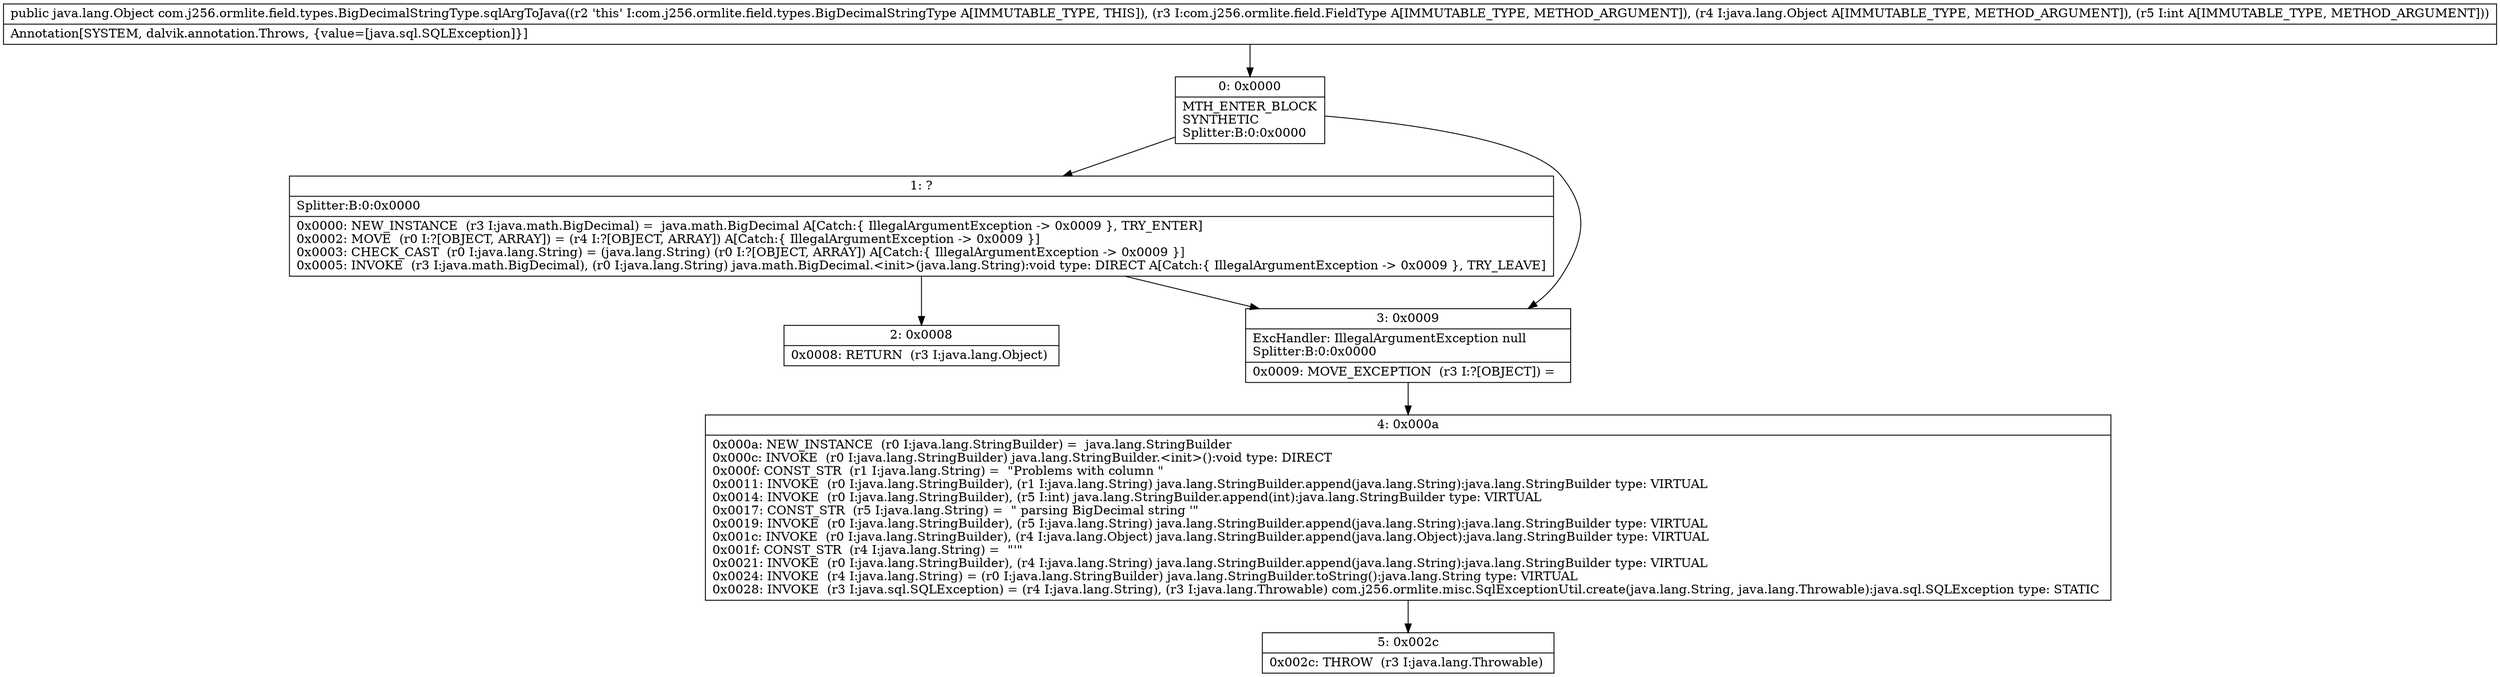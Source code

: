 digraph "CFG forcom.j256.ormlite.field.types.BigDecimalStringType.sqlArgToJava(Lcom\/j256\/ormlite\/field\/FieldType;Ljava\/lang\/Object;I)Ljava\/lang\/Object;" {
Node_0 [shape=record,label="{0\:\ 0x0000|MTH_ENTER_BLOCK\lSYNTHETIC\lSplitter:B:0:0x0000\l}"];
Node_1 [shape=record,label="{1\:\ ?|Splitter:B:0:0x0000\l|0x0000: NEW_INSTANCE  (r3 I:java.math.BigDecimal) =  java.math.BigDecimal A[Catch:\{ IllegalArgumentException \-\> 0x0009 \}, TRY_ENTER]\l0x0002: MOVE  (r0 I:?[OBJECT, ARRAY]) = (r4 I:?[OBJECT, ARRAY]) A[Catch:\{ IllegalArgumentException \-\> 0x0009 \}]\l0x0003: CHECK_CAST  (r0 I:java.lang.String) = (java.lang.String) (r0 I:?[OBJECT, ARRAY]) A[Catch:\{ IllegalArgumentException \-\> 0x0009 \}]\l0x0005: INVOKE  (r3 I:java.math.BigDecimal), (r0 I:java.lang.String) java.math.BigDecimal.\<init\>(java.lang.String):void type: DIRECT A[Catch:\{ IllegalArgumentException \-\> 0x0009 \}, TRY_LEAVE]\l}"];
Node_2 [shape=record,label="{2\:\ 0x0008|0x0008: RETURN  (r3 I:java.lang.Object) \l}"];
Node_3 [shape=record,label="{3\:\ 0x0009|ExcHandler: IllegalArgumentException null\lSplitter:B:0:0x0000\l|0x0009: MOVE_EXCEPTION  (r3 I:?[OBJECT]) =  \l}"];
Node_4 [shape=record,label="{4\:\ 0x000a|0x000a: NEW_INSTANCE  (r0 I:java.lang.StringBuilder) =  java.lang.StringBuilder \l0x000c: INVOKE  (r0 I:java.lang.StringBuilder) java.lang.StringBuilder.\<init\>():void type: DIRECT \l0x000f: CONST_STR  (r1 I:java.lang.String) =  \"Problems with column \" \l0x0011: INVOKE  (r0 I:java.lang.StringBuilder), (r1 I:java.lang.String) java.lang.StringBuilder.append(java.lang.String):java.lang.StringBuilder type: VIRTUAL \l0x0014: INVOKE  (r0 I:java.lang.StringBuilder), (r5 I:int) java.lang.StringBuilder.append(int):java.lang.StringBuilder type: VIRTUAL \l0x0017: CONST_STR  (r5 I:java.lang.String) =  \" parsing BigDecimal string '\" \l0x0019: INVOKE  (r0 I:java.lang.StringBuilder), (r5 I:java.lang.String) java.lang.StringBuilder.append(java.lang.String):java.lang.StringBuilder type: VIRTUAL \l0x001c: INVOKE  (r0 I:java.lang.StringBuilder), (r4 I:java.lang.Object) java.lang.StringBuilder.append(java.lang.Object):java.lang.StringBuilder type: VIRTUAL \l0x001f: CONST_STR  (r4 I:java.lang.String) =  \"'\" \l0x0021: INVOKE  (r0 I:java.lang.StringBuilder), (r4 I:java.lang.String) java.lang.StringBuilder.append(java.lang.String):java.lang.StringBuilder type: VIRTUAL \l0x0024: INVOKE  (r4 I:java.lang.String) = (r0 I:java.lang.StringBuilder) java.lang.StringBuilder.toString():java.lang.String type: VIRTUAL \l0x0028: INVOKE  (r3 I:java.sql.SQLException) = (r4 I:java.lang.String), (r3 I:java.lang.Throwable) com.j256.ormlite.misc.SqlExceptionUtil.create(java.lang.String, java.lang.Throwable):java.sql.SQLException type: STATIC \l}"];
Node_5 [shape=record,label="{5\:\ 0x002c|0x002c: THROW  (r3 I:java.lang.Throwable) \l}"];
MethodNode[shape=record,label="{public java.lang.Object com.j256.ormlite.field.types.BigDecimalStringType.sqlArgToJava((r2 'this' I:com.j256.ormlite.field.types.BigDecimalStringType A[IMMUTABLE_TYPE, THIS]), (r3 I:com.j256.ormlite.field.FieldType A[IMMUTABLE_TYPE, METHOD_ARGUMENT]), (r4 I:java.lang.Object A[IMMUTABLE_TYPE, METHOD_ARGUMENT]), (r5 I:int A[IMMUTABLE_TYPE, METHOD_ARGUMENT]))  | Annotation[SYSTEM, dalvik.annotation.Throws, \{value=[java.sql.SQLException]\}]\l}"];
MethodNode -> Node_0;
Node_0 -> Node_1;
Node_0 -> Node_3;
Node_1 -> Node_2;
Node_1 -> Node_3;
Node_3 -> Node_4;
Node_4 -> Node_5;
}

